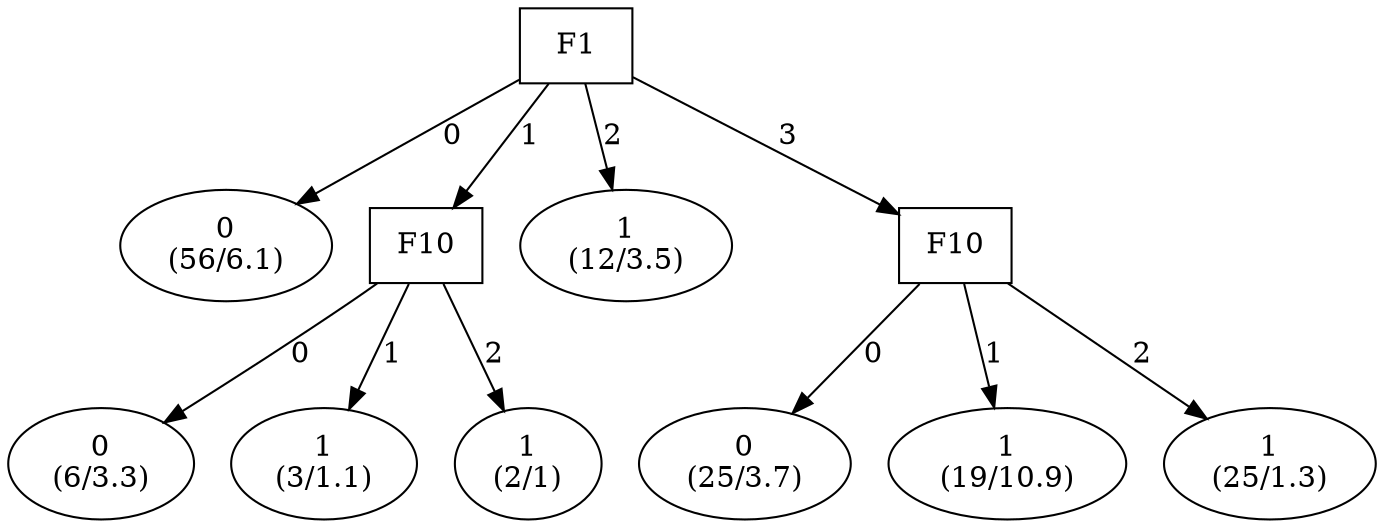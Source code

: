 digraph YaDT {
n0 [ shape=box, label="F1\n"]
n0 -> n1 [label="0"]
n1 [ shape=ellipse, label="0\n(56/6.1)"]
n0 -> n2 [label="1"]
n2 [ shape=box, label="F10\n"]
n2 -> n3 [label="0"]
n3 [ shape=ellipse, label="0\n(6/3.3)"]
n2 -> n4 [label="1"]
n4 [ shape=ellipse, label="1\n(3/1.1)"]
n2 -> n5 [label="2"]
n5 [ shape=ellipse, label="1\n(2/1)"]
n0 -> n7 [label="2"]
n7 [ shape=ellipse, label="1\n(12/3.5)"]
n0 -> n8 [label="3"]
n8 [ shape=box, label="F10\n"]
n8 -> n9 [label="0"]
n9 [ shape=ellipse, label="0\n(25/3.7)"]
n8 -> n10 [label="1"]
n10 [ shape=ellipse, label="1\n(19/10.9)"]
n8 -> n11 [label="2"]
n11 [ shape=ellipse, label="1\n(25/1.3)"]
}
